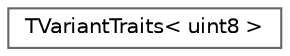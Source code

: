 digraph "Graphical Class Hierarchy"
{
 // INTERACTIVE_SVG=YES
 // LATEX_PDF_SIZE
  bgcolor="transparent";
  edge [fontname=Helvetica,fontsize=10,labelfontname=Helvetica,labelfontsize=10];
  node [fontname=Helvetica,fontsize=10,shape=box,height=0.2,width=0.4];
  rankdir="LR";
  Node0 [id="Node000000",label="TVariantTraits\< uint8 \>",height=0.2,width=0.4,color="grey40", fillcolor="white", style="filled",URL="$db/d64/structTVariantTraits_3_01uint8_01_4.html",tooltip="Implements variant type traits for the built-in uint8 type."];
}
